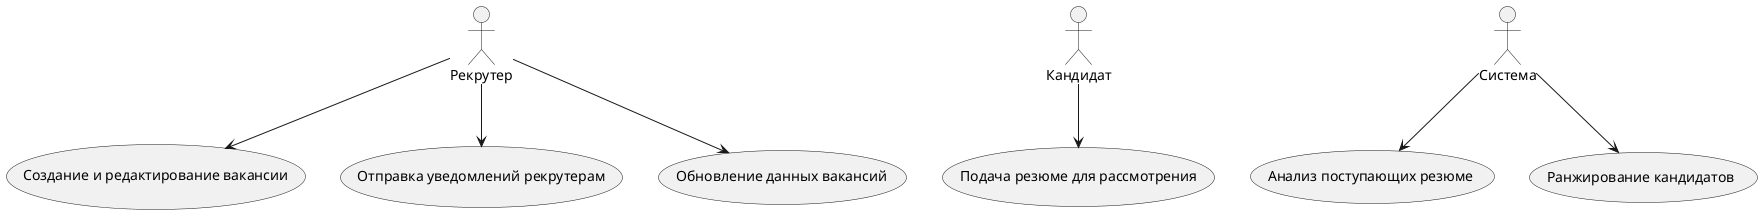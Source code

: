 @startuml
actor Рекрутер
actor Кандидат
actor Система

usecase "Создание и редактирование вакансии" as UC1
usecase "Анализ поступающих резюме" as UC2
usecase "Подача резюме для рассмотрения" as UC3
usecase "Ранжирование кандидатов" as UC4
usecase "Отправка уведомлений рекрутерам" as UC5
usecase "Обновление данных вакансий" as UC6

Рекрутер --> UC1
Рекрутер --> UC5
Рекрутер --> UC6
Кандидат --> UC3
Система --> UC2
Система --> UC4
@enduml